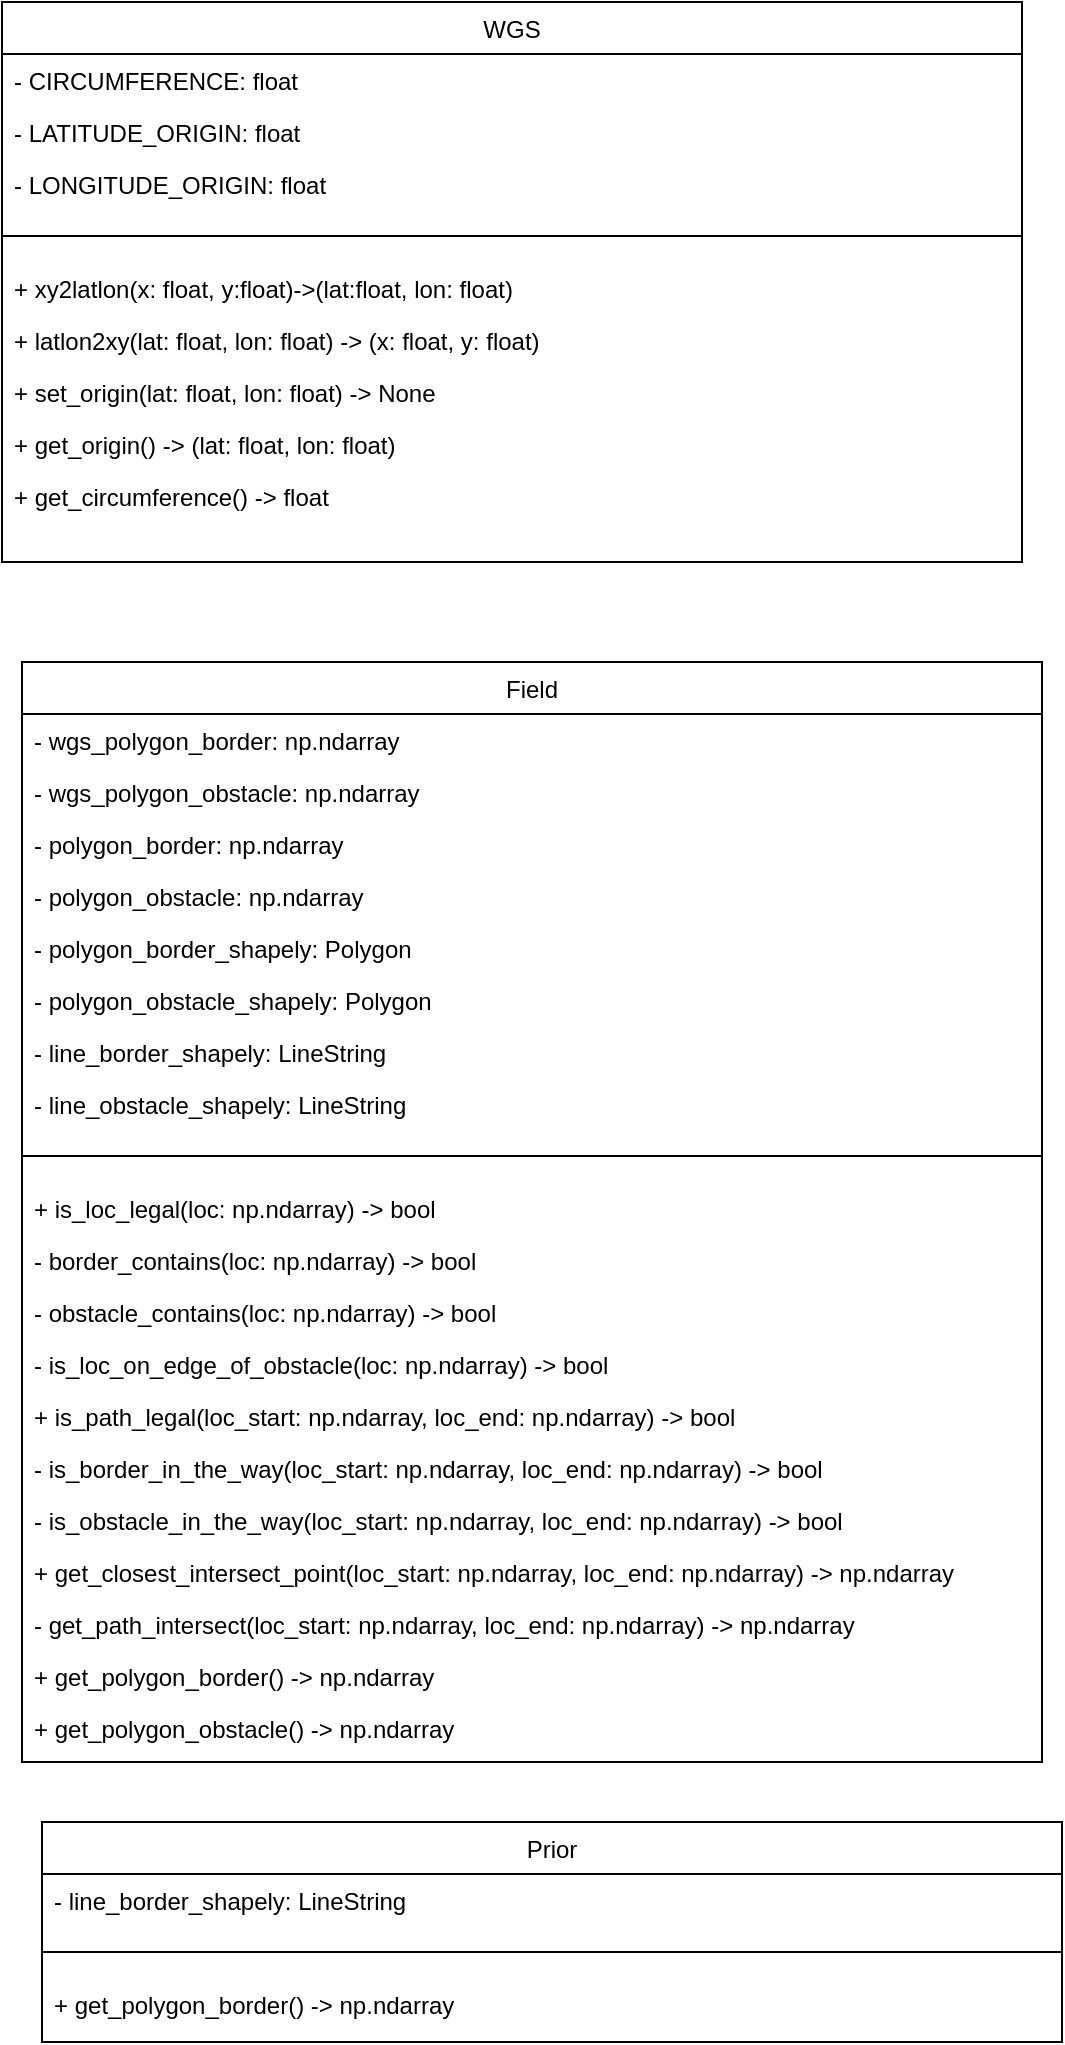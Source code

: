 <mxfile version="21.2.8" type="device">
  <diagram id="V_CrxfPuPkxBuVXZt96X" name="Page-1">
    <mxGraphModel dx="11160" dy="5693" grid="1" gridSize="10" guides="1" tooltips="1" connect="1" arrows="1" fold="1" page="1" pageScale="1" pageWidth="4681" pageHeight="3300" math="0" shadow="0">
      <root>
        <mxCell id="0" />
        <mxCell id="1" parent="0" />
        <mxCell id="rYE0H0WppmivZqb76RKU-1" value="WGS" style="swimlane;fontStyle=0;align=center;verticalAlign=top;childLayout=stackLayout;horizontal=1;startSize=26;horizontalStack=0;resizeParent=1;resizeLast=0;collapsible=1;marginBottom=0;rounded=0;shadow=0;strokeWidth=1;" vertex="1" parent="1">
          <mxGeometry x="60" y="30" width="510" height="280" as="geometry">
            <mxRectangle x="130" y="380" width="160" height="26" as="alternateBounds" />
          </mxGeometry>
        </mxCell>
        <mxCell id="rYE0H0WppmivZqb76RKU-2" value="- CIRCUMFERENCE: float" style="text;align=left;verticalAlign=top;spacingLeft=4;spacingRight=4;overflow=hidden;rotatable=0;points=[[0,0.5],[1,0.5]];portConstraint=eastwest;rounded=0;shadow=0;html=0;" vertex="1" parent="rYE0H0WppmivZqb76RKU-1">
          <mxGeometry y="26" width="510" height="26" as="geometry" />
        </mxCell>
        <mxCell id="rYE0H0WppmivZqb76RKU-3" value="- LATITUDE_ORIGIN: float" style="text;align=left;verticalAlign=top;spacingLeft=4;spacingRight=4;overflow=hidden;rotatable=0;points=[[0,0.5],[1,0.5]];portConstraint=eastwest;rounded=0;shadow=0;html=0;" vertex="1" parent="rYE0H0WppmivZqb76RKU-1">
          <mxGeometry y="52" width="510" height="26" as="geometry" />
        </mxCell>
        <mxCell id="rYE0H0WppmivZqb76RKU-4" value="- LONGITUDE_ORIGIN: float" style="text;align=left;verticalAlign=top;spacingLeft=4;spacingRight=4;overflow=hidden;rotatable=0;points=[[0,0.5],[1,0.5]];portConstraint=eastwest;rounded=0;shadow=0;html=0;" vertex="1" parent="rYE0H0WppmivZqb76RKU-1">
          <mxGeometry y="78" width="510" height="26" as="geometry" />
        </mxCell>
        <mxCell id="rYE0H0WppmivZqb76RKU-17" value="" style="line;html=1;strokeWidth=1;align=left;verticalAlign=middle;spacingTop=-1;spacingLeft=3;spacingRight=3;rotatable=0;labelPosition=right;points=[];portConstraint=eastwest;" vertex="1" parent="rYE0H0WppmivZqb76RKU-1">
          <mxGeometry y="104" width="510" height="26" as="geometry" />
        </mxCell>
        <mxCell id="rYE0H0WppmivZqb76RKU-18" value="+ xy2latlon(x: float, y:float)-&gt;(lat:float, lon: float)" style="text;align=left;verticalAlign=top;spacingLeft=4;spacingRight=4;overflow=hidden;rotatable=0;points=[[0,0.5],[1,0.5]];portConstraint=eastwest;rounded=0;shadow=0;html=0;" vertex="1" parent="rYE0H0WppmivZqb76RKU-1">
          <mxGeometry y="130" width="510" height="26" as="geometry" />
        </mxCell>
        <mxCell id="rYE0H0WppmivZqb76RKU-19" value="+ latlon2xy(lat: float, lon: float) -&gt; (x: float, y: float)" style="text;align=left;verticalAlign=top;spacingLeft=4;spacingRight=4;overflow=hidden;rotatable=0;points=[[0,0.5],[1,0.5]];portConstraint=eastwest;rounded=0;shadow=0;html=0;" vertex="1" parent="rYE0H0WppmivZqb76RKU-1">
          <mxGeometry y="156" width="510" height="26" as="geometry" />
        </mxCell>
        <mxCell id="rYE0H0WppmivZqb76RKU-20" value="+ set_origin(lat: float, lon: float) -&gt; None" style="text;align=left;verticalAlign=top;spacingLeft=4;spacingRight=4;overflow=hidden;rotatable=0;points=[[0,0.5],[1,0.5]];portConstraint=eastwest;rounded=0;shadow=0;html=0;" vertex="1" parent="rYE0H0WppmivZqb76RKU-1">
          <mxGeometry y="182" width="510" height="26" as="geometry" />
        </mxCell>
        <mxCell id="rYE0H0WppmivZqb76RKU-21" value="+ get_origin() -&gt; (lat: float, lon: float)" style="text;align=left;verticalAlign=top;spacingLeft=4;spacingRight=4;overflow=hidden;rotatable=0;points=[[0,0.5],[1,0.5]];portConstraint=eastwest;rounded=0;shadow=0;html=0;" vertex="1" parent="rYE0H0WppmivZqb76RKU-1">
          <mxGeometry y="208" width="510" height="26" as="geometry" />
        </mxCell>
        <mxCell id="rYE0H0WppmivZqb76RKU-22" value="+ get_circumference() -&gt; float" style="text;align=left;verticalAlign=top;spacingLeft=4;spacingRight=4;overflow=hidden;rotatable=0;points=[[0,0.5],[1,0.5]];portConstraint=eastwest;rounded=0;shadow=0;html=0;" vertex="1" parent="rYE0H0WppmivZqb76RKU-1">
          <mxGeometry y="234" width="510" height="26" as="geometry" />
        </mxCell>
        <mxCell id="rYE0H0WppmivZqb76RKU-32" value="Field" style="swimlane;fontStyle=0;align=center;verticalAlign=top;childLayout=stackLayout;horizontal=1;startSize=26;horizontalStack=0;resizeParent=1;resizeLast=0;collapsible=1;marginBottom=0;rounded=0;shadow=0;strokeWidth=1;" vertex="1" parent="1">
          <mxGeometry x="70" y="360" width="510" height="550" as="geometry">
            <mxRectangle x="130" y="380" width="160" height="26" as="alternateBounds" />
          </mxGeometry>
        </mxCell>
        <mxCell id="rYE0H0WppmivZqb76RKU-33" value="- wgs_polygon_border: np.ndarray" style="text;align=left;verticalAlign=top;spacingLeft=4;spacingRight=4;overflow=hidden;rotatable=0;points=[[0,0.5],[1,0.5]];portConstraint=eastwest;rounded=0;shadow=0;html=0;" vertex="1" parent="rYE0H0WppmivZqb76RKU-32">
          <mxGeometry y="26" width="510" height="26" as="geometry" />
        </mxCell>
        <mxCell id="rYE0H0WppmivZqb76RKU-34" value="- wgs_polygon_obstacle: np.ndarray" style="text;align=left;verticalAlign=top;spacingLeft=4;spacingRight=4;overflow=hidden;rotatable=0;points=[[0,0.5],[1,0.5]];portConstraint=eastwest;rounded=0;shadow=0;html=0;" vertex="1" parent="rYE0H0WppmivZqb76RKU-32">
          <mxGeometry y="52" width="510" height="26" as="geometry" />
        </mxCell>
        <mxCell id="rYE0H0WppmivZqb76RKU-35" value="- polygon_border: np.ndarray" style="text;align=left;verticalAlign=top;spacingLeft=4;spacingRight=4;overflow=hidden;rotatable=0;points=[[0,0.5],[1,0.5]];portConstraint=eastwest;rounded=0;shadow=0;html=0;" vertex="1" parent="rYE0H0WppmivZqb76RKU-32">
          <mxGeometry y="78" width="510" height="26" as="geometry" />
        </mxCell>
        <mxCell id="rYE0H0WppmivZqb76RKU-36" value="- polygon_obstacle: np.ndarray" style="text;align=left;verticalAlign=top;spacingLeft=4;spacingRight=4;overflow=hidden;rotatable=0;points=[[0,0.5],[1,0.5]];portConstraint=eastwest;rounded=0;shadow=0;html=0;" vertex="1" parent="rYE0H0WppmivZqb76RKU-32">
          <mxGeometry y="104" width="510" height="26" as="geometry" />
        </mxCell>
        <mxCell id="rYE0H0WppmivZqb76RKU-37" value="- polygon_border_shapely: Polygon" style="text;align=left;verticalAlign=top;spacingLeft=4;spacingRight=4;overflow=hidden;rotatable=0;points=[[0,0.5],[1,0.5]];portConstraint=eastwest;rounded=0;shadow=0;html=0;" vertex="1" parent="rYE0H0WppmivZqb76RKU-32">
          <mxGeometry y="130" width="510" height="26" as="geometry" />
        </mxCell>
        <mxCell id="rYE0H0WppmivZqb76RKU-38" value="- polygon_obstacle_shapely: Polygon" style="text;align=left;verticalAlign=top;spacingLeft=4;spacingRight=4;overflow=hidden;rotatable=0;points=[[0,0.5],[1,0.5]];portConstraint=eastwest;rounded=0;shadow=0;html=0;" vertex="1" parent="rYE0H0WppmivZqb76RKU-32">
          <mxGeometry y="156" width="510" height="26" as="geometry" />
        </mxCell>
        <mxCell id="rYE0H0WppmivZqb76RKU-63" value="- line_border_shapely: LineString" style="text;align=left;verticalAlign=top;spacingLeft=4;spacingRight=4;overflow=hidden;rotatable=0;points=[[0,0.5],[1,0.5]];portConstraint=eastwest;rounded=0;shadow=0;html=0;" vertex="1" parent="rYE0H0WppmivZqb76RKU-32">
          <mxGeometry y="182" width="510" height="26" as="geometry" />
        </mxCell>
        <mxCell id="rYE0H0WppmivZqb76RKU-64" value="- line_obstacle_shapely: LineString" style="text;align=left;verticalAlign=top;spacingLeft=4;spacingRight=4;overflow=hidden;rotatable=0;points=[[0,0.5],[1,0.5]];portConstraint=eastwest;rounded=0;shadow=0;html=0;" vertex="1" parent="rYE0H0WppmivZqb76RKU-32">
          <mxGeometry y="208" width="510" height="26" as="geometry" />
        </mxCell>
        <mxCell id="rYE0H0WppmivZqb76RKU-48" value="" style="line;html=1;strokeWidth=1;align=left;verticalAlign=middle;spacingTop=-1;spacingLeft=3;spacingRight=3;rotatable=0;labelPosition=right;points=[];portConstraint=eastwest;" vertex="1" parent="rYE0H0WppmivZqb76RKU-32">
          <mxGeometry y="234" width="510" height="26" as="geometry" />
        </mxCell>
        <mxCell id="rYE0H0WppmivZqb76RKU-62" value="+ is_loc_legal(loc: np.ndarray) -&gt; bool" style="text;align=left;verticalAlign=top;spacingLeft=4;spacingRight=4;overflow=hidden;rotatable=0;points=[[0,0.5],[1,0.5]];portConstraint=eastwest;rounded=0;shadow=0;html=0;" vertex="1" parent="rYE0H0WppmivZqb76RKU-32">
          <mxGeometry y="260" width="510" height="26" as="geometry" />
        </mxCell>
        <mxCell id="rYE0H0WppmivZqb76RKU-65" value="- border_contains(loc: np.ndarray) -&gt; bool" style="text;align=left;verticalAlign=top;spacingLeft=4;spacingRight=4;overflow=hidden;rotatable=0;points=[[0,0.5],[1,0.5]];portConstraint=eastwest;rounded=0;shadow=0;html=0;" vertex="1" parent="rYE0H0WppmivZqb76RKU-32">
          <mxGeometry y="286" width="510" height="26" as="geometry" />
        </mxCell>
        <mxCell id="rYE0H0WppmivZqb76RKU-66" value="- obstacle_contains(loc: np.ndarray) -&gt; bool" style="text;align=left;verticalAlign=top;spacingLeft=4;spacingRight=4;overflow=hidden;rotatable=0;points=[[0,0.5],[1,0.5]];portConstraint=eastwest;rounded=0;shadow=0;html=0;" vertex="1" parent="rYE0H0WppmivZqb76RKU-32">
          <mxGeometry y="312" width="510" height="26" as="geometry" />
        </mxCell>
        <mxCell id="rYE0H0WppmivZqb76RKU-67" value="- is_loc_on_edge_of_obstacle(loc: np.ndarray) -&gt; bool" style="text;align=left;verticalAlign=top;spacingLeft=4;spacingRight=4;overflow=hidden;rotatable=0;points=[[0,0.5],[1,0.5]];portConstraint=eastwest;rounded=0;shadow=0;html=0;" vertex="1" parent="rYE0H0WppmivZqb76RKU-32">
          <mxGeometry y="338" width="510" height="26" as="geometry" />
        </mxCell>
        <mxCell id="rYE0H0WppmivZqb76RKU-68" value="+ is_path_legal(loc_start: np.ndarray, loc_end: np.ndarray) -&gt; bool" style="text;align=left;verticalAlign=top;spacingLeft=4;spacingRight=4;overflow=hidden;rotatable=0;points=[[0,0.5],[1,0.5]];portConstraint=eastwest;rounded=0;shadow=0;html=0;" vertex="1" parent="rYE0H0WppmivZqb76RKU-32">
          <mxGeometry y="364" width="510" height="26" as="geometry" />
        </mxCell>
        <mxCell id="rYE0H0WppmivZqb76RKU-69" value="- is_border_in_the_way(loc_start: np.ndarray, loc_end: np.ndarray) -&gt; bool" style="text;align=left;verticalAlign=top;spacingLeft=4;spacingRight=4;overflow=hidden;rotatable=0;points=[[0,0.5],[1,0.5]];portConstraint=eastwest;rounded=0;shadow=0;html=0;" vertex="1" parent="rYE0H0WppmivZqb76RKU-32">
          <mxGeometry y="390" width="510" height="26" as="geometry" />
        </mxCell>
        <mxCell id="rYE0H0WppmivZqb76RKU-70" value="- is_obstacle_in_the_way(loc_start: np.ndarray, loc_end: np.ndarray) -&gt; bool" style="text;align=left;verticalAlign=top;spacingLeft=4;spacingRight=4;overflow=hidden;rotatable=0;points=[[0,0.5],[1,0.5]];portConstraint=eastwest;rounded=0;shadow=0;html=0;" vertex="1" parent="rYE0H0WppmivZqb76RKU-32">
          <mxGeometry y="416" width="510" height="26" as="geometry" />
        </mxCell>
        <mxCell id="rYE0H0WppmivZqb76RKU-71" value="+ get_closest_intersect_point(loc_start: np.ndarray, loc_end: np.ndarray) -&gt; np.ndarray" style="text;align=left;verticalAlign=top;spacingLeft=4;spacingRight=4;overflow=hidden;rotatable=0;points=[[0,0.5],[1,0.5]];portConstraint=eastwest;rounded=0;shadow=0;html=0;" vertex="1" parent="rYE0H0WppmivZqb76RKU-32">
          <mxGeometry y="442" width="510" height="26" as="geometry" />
        </mxCell>
        <mxCell id="rYE0H0WppmivZqb76RKU-72" value="- get_path_intersect(loc_start: np.ndarray, loc_end: np.ndarray) -&gt; np.ndarray" style="text;align=left;verticalAlign=top;spacingLeft=4;spacingRight=4;overflow=hidden;rotatable=0;points=[[0,0.5],[1,0.5]];portConstraint=eastwest;rounded=0;shadow=0;html=0;" vertex="1" parent="rYE0H0WppmivZqb76RKU-32">
          <mxGeometry y="468" width="510" height="26" as="geometry" />
        </mxCell>
        <mxCell id="rYE0H0WppmivZqb76RKU-73" value="+ get_polygon_border() -&gt; np.ndarray" style="text;align=left;verticalAlign=top;spacingLeft=4;spacingRight=4;overflow=hidden;rotatable=0;points=[[0,0.5],[1,0.5]];portConstraint=eastwest;rounded=0;shadow=0;html=0;" vertex="1" parent="rYE0H0WppmivZqb76RKU-32">
          <mxGeometry y="494" width="510" height="26" as="geometry" />
        </mxCell>
        <mxCell id="rYE0H0WppmivZqb76RKU-74" value="+ get_polygon_obstacle() -&gt; np.ndarray" style="text;align=left;verticalAlign=top;spacingLeft=4;spacingRight=4;overflow=hidden;rotatable=0;points=[[0,0.5],[1,0.5]];portConstraint=eastwest;rounded=0;shadow=0;html=0;" vertex="1" parent="rYE0H0WppmivZqb76RKU-32">
          <mxGeometry y="520" width="510" height="26" as="geometry" />
        </mxCell>
        <mxCell id="rYE0H0WppmivZqb76RKU-106" value="Prior" style="swimlane;fontStyle=0;align=center;verticalAlign=top;childLayout=stackLayout;horizontal=1;startSize=26;horizontalStack=0;resizeParent=1;resizeLast=0;collapsible=1;marginBottom=0;rounded=0;shadow=0;strokeWidth=1;" vertex="1" parent="1">
          <mxGeometry x="80" y="940" width="510" height="110" as="geometry">
            <mxRectangle x="130" y="380" width="160" height="26" as="alternateBounds" />
          </mxGeometry>
        </mxCell>
        <mxCell id="rYE0H0WppmivZqb76RKU-113" value="- line_border_shapely: LineString" style="text;align=left;verticalAlign=top;spacingLeft=4;spacingRight=4;overflow=hidden;rotatable=0;points=[[0,0.5],[1,0.5]];portConstraint=eastwest;rounded=0;shadow=0;html=0;" vertex="1" parent="rYE0H0WppmivZqb76RKU-106">
          <mxGeometry y="26" width="510" height="26" as="geometry" />
        </mxCell>
        <mxCell id="rYE0H0WppmivZqb76RKU-115" value="" style="line;html=1;strokeWidth=1;align=left;verticalAlign=middle;spacingTop=-1;spacingLeft=3;spacingRight=3;rotatable=0;labelPosition=right;points=[];portConstraint=eastwest;" vertex="1" parent="rYE0H0WppmivZqb76RKU-106">
          <mxGeometry y="52" width="510" height="26" as="geometry" />
        </mxCell>
        <mxCell id="rYE0H0WppmivZqb76RKU-125" value="+ get_polygon_border() -&gt; np.ndarray" style="text;align=left;verticalAlign=top;spacingLeft=4;spacingRight=4;overflow=hidden;rotatable=0;points=[[0,0.5],[1,0.5]];portConstraint=eastwest;rounded=0;shadow=0;html=0;" vertex="1" parent="rYE0H0WppmivZqb76RKU-106">
          <mxGeometry y="78" width="510" height="26" as="geometry" />
        </mxCell>
      </root>
    </mxGraphModel>
  </diagram>
</mxfile>
